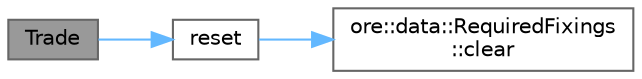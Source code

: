 digraph "Trade"
{
 // INTERACTIVE_SVG=YES
 // LATEX_PDF_SIZE
  bgcolor="transparent";
  edge [fontname=Helvetica,fontsize=10,labelfontname=Helvetica,labelfontsize=10];
  node [fontname=Helvetica,fontsize=10,shape=box,height=0.2,width=0.4];
  rankdir="LR";
  Node1 [label="Trade",height=0.2,width=0.4,color="gray40", fillcolor="grey60", style="filled", fontcolor="black",tooltip="Base class constructor."];
  Node1 -> Node2 [color="steelblue1",style="solid"];
  Node2 [label="reset",height=0.2,width=0.4,color="grey40", fillcolor="white", style="filled",URL="$classore_1_1data_1_1_trade.html#ad20897c5c8bd47f5d4005989bead0e55",tooltip="Reset trade, clear all base class data. This does not reset accumulated timings for this trade."];
  Node2 -> Node3 [color="steelblue1",style="solid"];
  Node3 [label="ore::data::RequiredFixings\l::clear",height=0.2,width=0.4,color="grey40", fillcolor="white", style="filled",URL="$classore_1_1data_1_1_required_fixings.html#ac8bb3912a3ce86b15842e79d0b421204",tooltip=" "];
}

